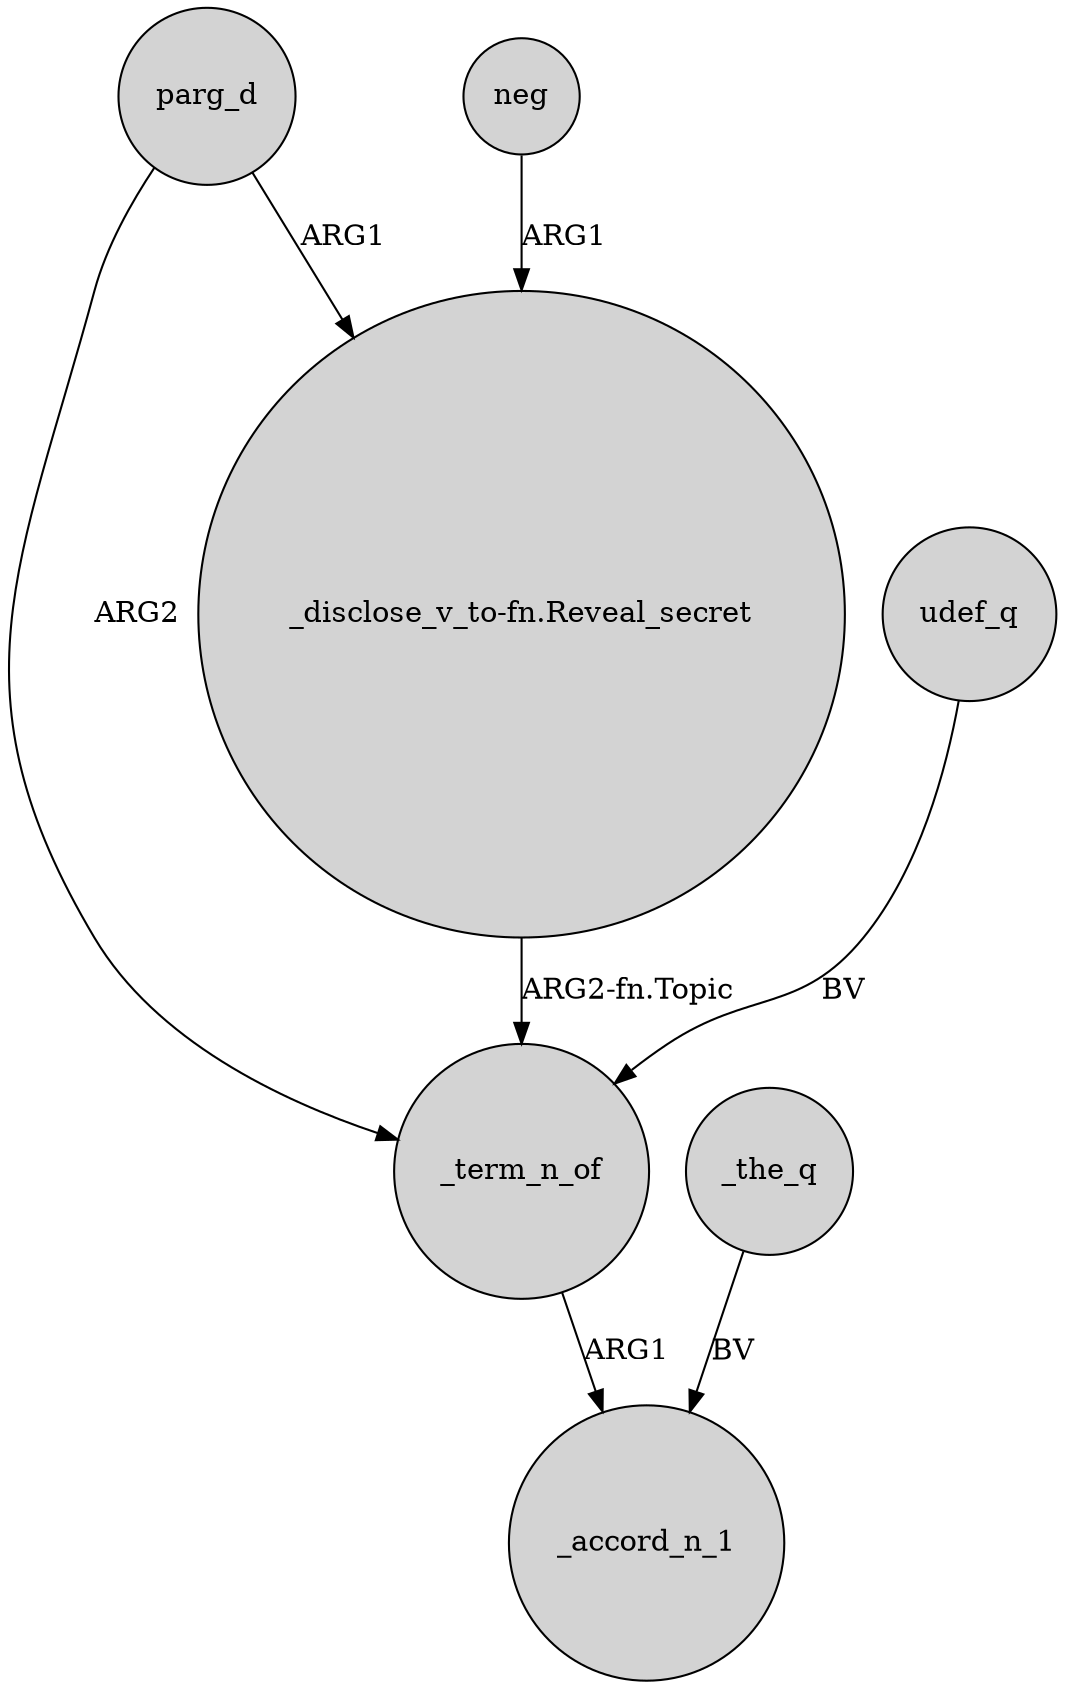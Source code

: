 digraph {
	node [shape=circle style=filled]
	parg_d -> _term_n_of [label=ARG2]
	neg -> "_disclose_v_to-fn.Reveal_secret" [label=ARG1]
	_the_q -> _accord_n_1 [label=BV]
	udef_q -> _term_n_of [label=BV]
	"_disclose_v_to-fn.Reveal_secret" -> _term_n_of [label="ARG2-fn.Topic"]
	_term_n_of -> _accord_n_1 [label=ARG1]
	parg_d -> "_disclose_v_to-fn.Reveal_secret" [label=ARG1]
}
